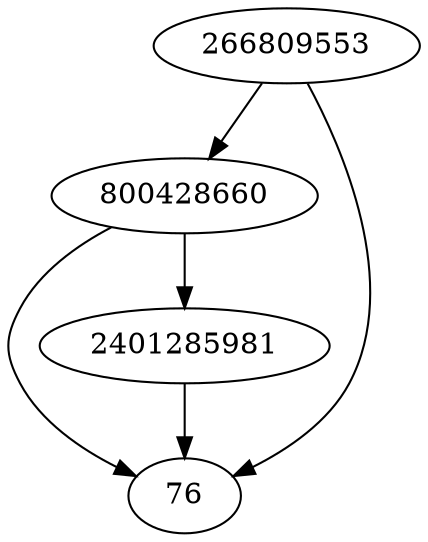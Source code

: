 strict digraph  {
800428660;
266809553;
76;
2401285981;
800428660 -> 76;
800428660 -> 2401285981;
266809553 -> 76;
266809553 -> 800428660;
2401285981 -> 76;
}
